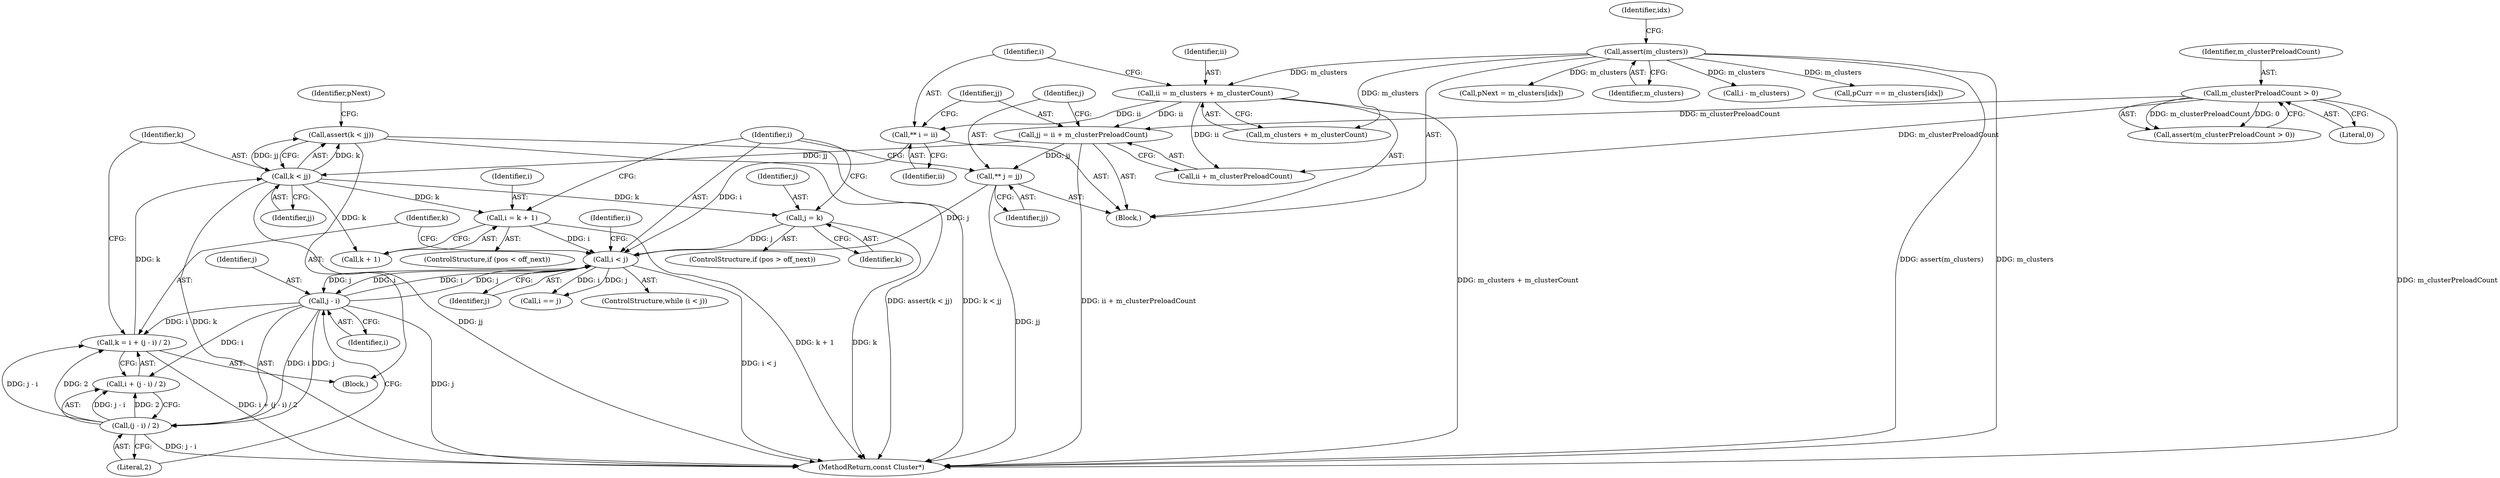 digraph "0_Android_cc274e2abe8b2a6698a5c47d8aa4bb45f1f9538d_20@API" {
"1000463" [label="(Call,assert(k < jj))"];
"1000464" [label="(Call,k < jj)"];
"1000454" [label="(Call,k = i + (j - i) / 2)"];
"1000459" [label="(Call,j - i)"];
"1000450" [label="(Call,i < j)"];
"1000437" [label="(Call,** i = ii)"];
"1000431" [label="(Call,ii = m_clusters + m_clusterCount)"];
"1000135" [label="(Call,assert(m_clusters))"];
"1000486" [label="(Call,i = k + 1)"];
"1000496" [label="(Call,j = k)"];
"1000446" [label="(Call,** j = jj)"];
"1000440" [label="(Call,jj = ii + m_clusterPreloadCount)"];
"1000193" [label="(Call,m_clusterPreloadCount > 0)"];
"1000458" [label="(Call,(j - i) / 2)"];
"1000441" [label="(Identifier,jj)"];
"1000139" [label="(Identifier,idx)"];
"1000465" [label="(Identifier,k)"];
"1000498" [label="(Identifier,k)"];
"1000450" [label="(Call,i < j)"];
"1000195" [label="(Literal,0)"];
"1000482" [label="(ControlStructure,if (pos < off_next))"];
"1000452" [label="(Identifier,j)"];
"1000194" [label="(Identifier,m_clusterPreloadCount)"];
"1000437" [label="(Call,** i = ii)"];
"1000448" [label="(Identifier,jj)"];
"1000446" [label="(Call,** j = jj)"];
"1000432" [label="(Identifier,ii)"];
"1000192" [label="(Call,assert(m_clusterPreloadCount > 0))"];
"1000488" [label="(Call,k + 1)"];
"1000458" [label="(Call,(j - i) / 2)"];
"1000496" [label="(Call,j = k)"];
"1000464" [label="(Call,k < jj)"];
"1000456" [label="(Call,i + (j - i) / 2)"];
"1000451" [label="(Identifier,i)"];
"1000442" [label="(Call,ii + m_clusterPreloadCount)"];
"1000461" [label="(Identifier,i)"];
"1000466" [label="(Identifier,jj)"];
"1000468" [label="(Identifier,pNext)"];
"1000447" [label="(Identifier,j)"];
"1000433" [label="(Call,m_clusters + m_clusterCount)"];
"1000486" [label="(Call,i = k + 1)"];
"1000193" [label="(Call,m_clusterPreloadCount > 0)"];
"1000487" [label="(Identifier,i)"];
"1000171" [label="(Call,pNext = m_clusters[idx])"];
"1000463" [label="(Call,assert(k < jj))"];
"1000136" [label="(Identifier,m_clusters)"];
"1000503" [label="(Call,i == j)"];
"1000440" [label="(Call,jj = ii + m_clusterPreloadCount)"];
"1000459" [label="(Call,j - i)"];
"1000462" [label="(Literal,2)"];
"1000453" [label="(Block,)"];
"1000454" [label="(Call,k = i + (j - i) / 2)"];
"1000518" [label="(Call,i - m_clusters)"];
"1000492" [label="(ControlStructure,if (pos > off_next))"];
"1000449" [label="(ControlStructure,while (i < j))"];
"1000538" [label="(MethodReturn,const Cluster*)"];
"1000438" [label="(Identifier,i)"];
"1000455" [label="(Identifier,k)"];
"1000431" [label="(Call,ii = m_clusters + m_clusterCount)"];
"1000135" [label="(Call,assert(m_clusters))"];
"1000439" [label="(Identifier,ii)"];
"1000157" [label="(Call,pCurr == m_clusters[idx])"];
"1000497" [label="(Identifier,j)"];
"1000127" [label="(Block,)"];
"1000504" [label="(Identifier,i)"];
"1000460" [label="(Identifier,j)"];
"1000463" -> "1000453"  [label="AST: "];
"1000463" -> "1000464"  [label="CFG: "];
"1000464" -> "1000463"  [label="AST: "];
"1000468" -> "1000463"  [label="CFG: "];
"1000463" -> "1000538"  [label="DDG: assert(k < jj)"];
"1000463" -> "1000538"  [label="DDG: k < jj"];
"1000464" -> "1000463"  [label="DDG: k"];
"1000464" -> "1000463"  [label="DDG: jj"];
"1000464" -> "1000466"  [label="CFG: "];
"1000465" -> "1000464"  [label="AST: "];
"1000466" -> "1000464"  [label="AST: "];
"1000464" -> "1000538"  [label="DDG: k"];
"1000464" -> "1000538"  [label="DDG: jj"];
"1000454" -> "1000464"  [label="DDG: k"];
"1000440" -> "1000464"  [label="DDG: jj"];
"1000464" -> "1000486"  [label="DDG: k"];
"1000464" -> "1000488"  [label="DDG: k"];
"1000464" -> "1000496"  [label="DDG: k"];
"1000454" -> "1000453"  [label="AST: "];
"1000454" -> "1000456"  [label="CFG: "];
"1000455" -> "1000454"  [label="AST: "];
"1000456" -> "1000454"  [label="AST: "];
"1000465" -> "1000454"  [label="CFG: "];
"1000454" -> "1000538"  [label="DDG: i + (j - i) / 2"];
"1000459" -> "1000454"  [label="DDG: i"];
"1000458" -> "1000454"  [label="DDG: j - i"];
"1000458" -> "1000454"  [label="DDG: 2"];
"1000459" -> "1000458"  [label="AST: "];
"1000459" -> "1000461"  [label="CFG: "];
"1000460" -> "1000459"  [label="AST: "];
"1000461" -> "1000459"  [label="AST: "];
"1000462" -> "1000459"  [label="CFG: "];
"1000459" -> "1000538"  [label="DDG: j"];
"1000459" -> "1000450"  [label="DDG: i"];
"1000459" -> "1000450"  [label="DDG: j"];
"1000459" -> "1000456"  [label="DDG: i"];
"1000459" -> "1000458"  [label="DDG: j"];
"1000459" -> "1000458"  [label="DDG: i"];
"1000450" -> "1000459"  [label="DDG: j"];
"1000450" -> "1000459"  [label="DDG: i"];
"1000450" -> "1000449"  [label="AST: "];
"1000450" -> "1000452"  [label="CFG: "];
"1000451" -> "1000450"  [label="AST: "];
"1000452" -> "1000450"  [label="AST: "];
"1000455" -> "1000450"  [label="CFG: "];
"1000504" -> "1000450"  [label="CFG: "];
"1000450" -> "1000538"  [label="DDG: i < j"];
"1000437" -> "1000450"  [label="DDG: i"];
"1000486" -> "1000450"  [label="DDG: i"];
"1000496" -> "1000450"  [label="DDG: j"];
"1000446" -> "1000450"  [label="DDG: j"];
"1000450" -> "1000503"  [label="DDG: i"];
"1000450" -> "1000503"  [label="DDG: j"];
"1000437" -> "1000127"  [label="AST: "];
"1000437" -> "1000439"  [label="CFG: "];
"1000438" -> "1000437"  [label="AST: "];
"1000439" -> "1000437"  [label="AST: "];
"1000441" -> "1000437"  [label="CFG: "];
"1000431" -> "1000437"  [label="DDG: ii"];
"1000431" -> "1000127"  [label="AST: "];
"1000431" -> "1000433"  [label="CFG: "];
"1000432" -> "1000431"  [label="AST: "];
"1000433" -> "1000431"  [label="AST: "];
"1000438" -> "1000431"  [label="CFG: "];
"1000431" -> "1000538"  [label="DDG: m_clusters + m_clusterCount"];
"1000135" -> "1000431"  [label="DDG: m_clusters"];
"1000431" -> "1000440"  [label="DDG: ii"];
"1000431" -> "1000442"  [label="DDG: ii"];
"1000135" -> "1000127"  [label="AST: "];
"1000135" -> "1000136"  [label="CFG: "];
"1000136" -> "1000135"  [label="AST: "];
"1000139" -> "1000135"  [label="CFG: "];
"1000135" -> "1000538"  [label="DDG: assert(m_clusters)"];
"1000135" -> "1000538"  [label="DDG: m_clusters"];
"1000135" -> "1000157"  [label="DDG: m_clusters"];
"1000135" -> "1000171"  [label="DDG: m_clusters"];
"1000135" -> "1000433"  [label="DDG: m_clusters"];
"1000135" -> "1000518"  [label="DDG: m_clusters"];
"1000486" -> "1000482"  [label="AST: "];
"1000486" -> "1000488"  [label="CFG: "];
"1000487" -> "1000486"  [label="AST: "];
"1000488" -> "1000486"  [label="AST: "];
"1000451" -> "1000486"  [label="CFG: "];
"1000486" -> "1000538"  [label="DDG: k + 1"];
"1000496" -> "1000492"  [label="AST: "];
"1000496" -> "1000498"  [label="CFG: "];
"1000497" -> "1000496"  [label="AST: "];
"1000498" -> "1000496"  [label="AST: "];
"1000451" -> "1000496"  [label="CFG: "];
"1000496" -> "1000538"  [label="DDG: k"];
"1000446" -> "1000127"  [label="AST: "];
"1000446" -> "1000448"  [label="CFG: "];
"1000447" -> "1000446"  [label="AST: "];
"1000448" -> "1000446"  [label="AST: "];
"1000451" -> "1000446"  [label="CFG: "];
"1000446" -> "1000538"  [label="DDG: jj"];
"1000440" -> "1000446"  [label="DDG: jj"];
"1000440" -> "1000127"  [label="AST: "];
"1000440" -> "1000442"  [label="CFG: "];
"1000441" -> "1000440"  [label="AST: "];
"1000442" -> "1000440"  [label="AST: "];
"1000447" -> "1000440"  [label="CFG: "];
"1000440" -> "1000538"  [label="DDG: ii + m_clusterPreloadCount"];
"1000193" -> "1000440"  [label="DDG: m_clusterPreloadCount"];
"1000193" -> "1000192"  [label="AST: "];
"1000193" -> "1000195"  [label="CFG: "];
"1000194" -> "1000193"  [label="AST: "];
"1000195" -> "1000193"  [label="AST: "];
"1000192" -> "1000193"  [label="CFG: "];
"1000193" -> "1000538"  [label="DDG: m_clusterPreloadCount"];
"1000193" -> "1000192"  [label="DDG: m_clusterPreloadCount"];
"1000193" -> "1000192"  [label="DDG: 0"];
"1000193" -> "1000442"  [label="DDG: m_clusterPreloadCount"];
"1000458" -> "1000456"  [label="AST: "];
"1000458" -> "1000462"  [label="CFG: "];
"1000462" -> "1000458"  [label="AST: "];
"1000456" -> "1000458"  [label="CFG: "];
"1000458" -> "1000538"  [label="DDG: j - i"];
"1000458" -> "1000456"  [label="DDG: j - i"];
"1000458" -> "1000456"  [label="DDG: 2"];
}
